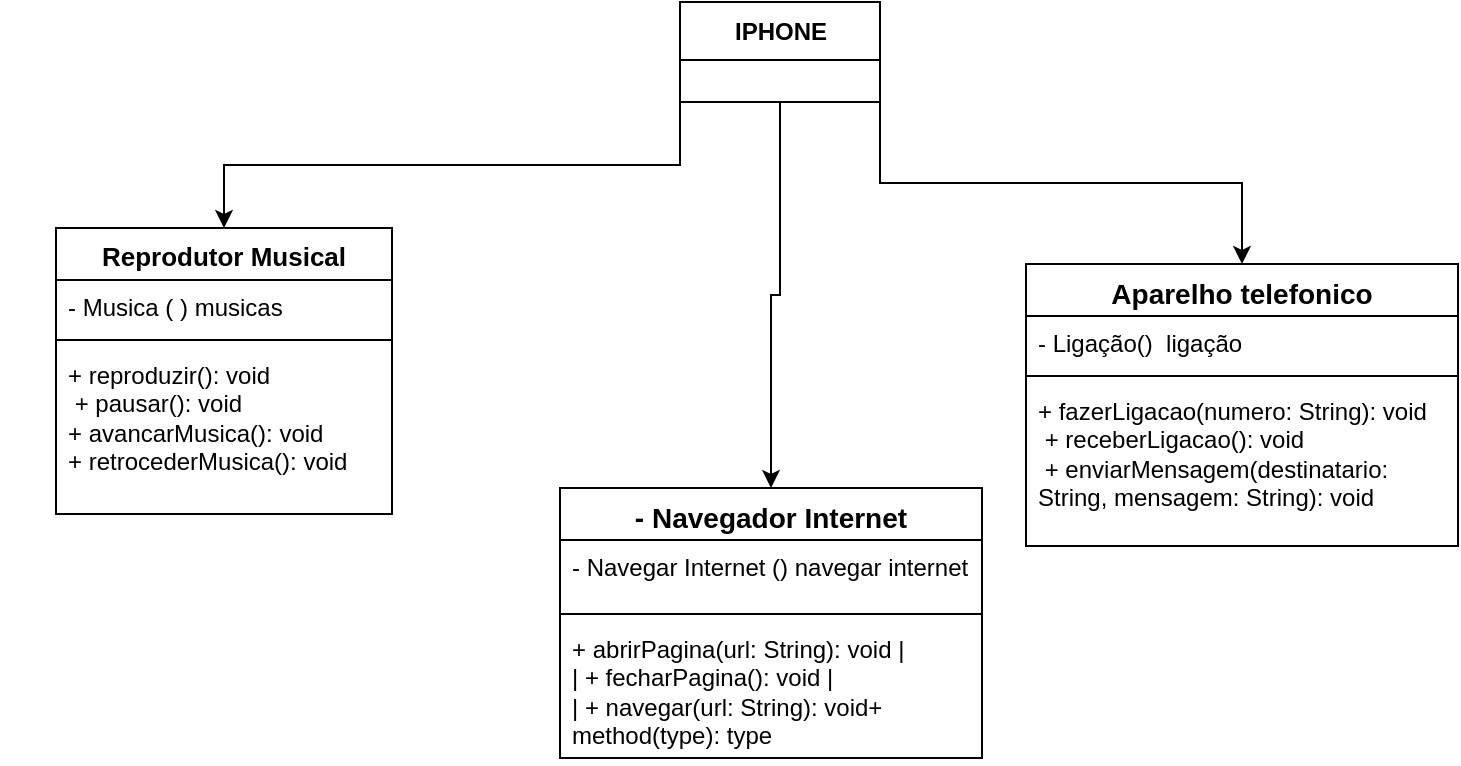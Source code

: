 <mxfile version="22.0.2" type="github">
  <diagram name="Página-1" id="zofWCjiyRGXmV4rFUhg9">
    <mxGraphModel dx="1050" dy="534" grid="0" gridSize="10" guides="1" tooltips="1" connect="1" arrows="1" fold="1" page="1" pageScale="1" pageWidth="827" pageHeight="1169" math="0" shadow="0">
      <root>
        <mxCell id="0" />
        <mxCell id="1" parent="0" />
        <mxCell id="3qsT1xd1iRnbAIYRyJdf-64" value="" style="edgeStyle=none;orthogonalLoop=1;jettySize=auto;html=1;rounded=0;fontFamily=Helvetica;fontSize=12;fontColor=default;" edge="1" parent="1">
          <mxGeometry width="80" relative="1" as="geometry">
            <mxPoint x="53" y="545" as="sourcePoint" />
            <mxPoint x="53" y="545" as="targetPoint" />
            <Array as="points" />
          </mxGeometry>
        </mxCell>
        <mxCell id="3qsT1xd1iRnbAIYRyJdf-92" value="&lt;font style=&quot;font-size: 13px;&quot;&gt;Reprodutor Musical&lt;/font&gt;" style="swimlane;fontStyle=1;align=center;verticalAlign=top;childLayout=stackLayout;horizontal=1;startSize=26;horizontalStack=0;resizeParent=1;resizeParentMax=0;resizeLast=0;collapsible=1;marginBottom=0;whiteSpace=wrap;html=1;strokeColor=default;fontFamily=Helvetica;fontSize=12;fontColor=default;fillColor=default;" vertex="1" parent="1">
          <mxGeometry x="73" y="539" width="168" height="143" as="geometry">
            <mxRectangle x="125" y="608" width="98" height="26" as="alternateBounds" />
          </mxGeometry>
        </mxCell>
        <mxCell id="3qsT1xd1iRnbAIYRyJdf-93" value="- Musica ( ) musicas" style="text;strokeColor=none;fillColor=none;align=left;verticalAlign=top;spacingLeft=4;spacingRight=4;overflow=hidden;rotatable=0;points=[[0,0.5],[1,0.5]];portConstraint=eastwest;whiteSpace=wrap;html=1;fontSize=12;fontFamily=Helvetica;fontColor=default;" vertex="1" parent="3qsT1xd1iRnbAIYRyJdf-92">
          <mxGeometry y="26" width="168" height="26" as="geometry" />
        </mxCell>
        <mxCell id="3qsT1xd1iRnbAIYRyJdf-94" value="" style="line;strokeWidth=1;fillColor=none;align=left;verticalAlign=middle;spacingTop=-1;spacingLeft=3;spacingRight=3;rotatable=0;labelPosition=right;points=[];portConstraint=eastwest;strokeColor=inherit;fontFamily=Helvetica;fontSize=12;fontColor=default;html=1;" vertex="1" parent="3qsT1xd1iRnbAIYRyJdf-92">
          <mxGeometry y="52" width="168" height="8" as="geometry" />
        </mxCell>
        <mxCell id="3qsT1xd1iRnbAIYRyJdf-95" value="+ reproduzir(): void&amp;nbsp;&lt;br&gt;&amp;nbsp;+ pausar(): void&amp;nbsp;&lt;br&gt;+ avancarMusica(): void&amp;nbsp;&lt;br&gt;+ retrocederMusica(): void" style="text;strokeColor=none;fillColor=none;align=left;verticalAlign=top;spacingLeft=4;spacingRight=4;overflow=hidden;rotatable=0;points=[[0,0.5],[1,0.5]];portConstraint=eastwest;whiteSpace=wrap;html=1;fontSize=12;fontFamily=Helvetica;fontColor=default;" vertex="1" parent="3qsT1xd1iRnbAIYRyJdf-92">
          <mxGeometry y="60" width="168" height="83" as="geometry" />
        </mxCell>
        <mxCell id="3qsT1xd1iRnbAIYRyJdf-97" value="&lt;font style=&quot;font-size: 14px;&quot;&gt;Aparelho telefonico&lt;/font&gt;" style="swimlane;fontStyle=1;align=center;verticalAlign=top;childLayout=stackLayout;horizontal=1;startSize=26;horizontalStack=0;resizeParent=1;resizeParentMax=0;resizeLast=0;collapsible=1;marginBottom=0;whiteSpace=wrap;html=1;strokeColor=default;fontFamily=Helvetica;fontSize=12;fontColor=default;fillColor=default;" vertex="1" parent="1">
          <mxGeometry x="558" y="557" width="216" height="141" as="geometry" />
        </mxCell>
        <mxCell id="3qsT1xd1iRnbAIYRyJdf-98" value="- Ligação()&amp;nbsp; ligação" style="text;strokeColor=none;fillColor=none;align=left;verticalAlign=top;spacingLeft=4;spacingRight=4;overflow=hidden;rotatable=0;points=[[0,0.5],[1,0.5]];portConstraint=eastwest;whiteSpace=wrap;html=1;fontSize=12;fontFamily=Helvetica;fontColor=default;" vertex="1" parent="3qsT1xd1iRnbAIYRyJdf-97">
          <mxGeometry y="26" width="216" height="26" as="geometry" />
        </mxCell>
        <mxCell id="3qsT1xd1iRnbAIYRyJdf-99" value="" style="line;strokeWidth=1;fillColor=none;align=left;verticalAlign=middle;spacingTop=-1;spacingLeft=3;spacingRight=3;rotatable=0;labelPosition=right;points=[];portConstraint=eastwest;strokeColor=inherit;fontFamily=Helvetica;fontSize=12;fontColor=default;html=1;" vertex="1" parent="3qsT1xd1iRnbAIYRyJdf-97">
          <mxGeometry y="52" width="216" height="8" as="geometry" />
        </mxCell>
        <mxCell id="3qsT1xd1iRnbAIYRyJdf-100" value="+ fazerLigacao(numero: String): void&amp;nbsp;&lt;br&gt;&amp;nbsp;+ receberLigacao(): void&amp;nbsp;&lt;br&gt;&amp;nbsp;+ enviarMensagem(destinatario: String, mensagem: String): void&amp;nbsp;" style="text;strokeColor=none;fillColor=none;align=left;verticalAlign=top;spacingLeft=4;spacingRight=4;overflow=hidden;rotatable=0;points=[[0,0.5],[1,0.5]];portConstraint=eastwest;whiteSpace=wrap;html=1;fontSize=12;fontFamily=Helvetica;fontColor=default;" vertex="1" parent="3qsT1xd1iRnbAIYRyJdf-97">
          <mxGeometry y="60" width="216" height="81" as="geometry" />
        </mxCell>
        <mxCell id="3qsT1xd1iRnbAIYRyJdf-137" style="edgeStyle=orthogonalEdgeStyle;rounded=0;orthogonalLoop=1;jettySize=auto;html=1;exitX=0;exitY=1;exitDx=0;exitDy=0;fontFamily=Helvetica;fontSize=12;fontColor=default;" edge="1" parent="1" source="3qsT1xd1iRnbAIYRyJdf-133" target="3qsT1xd1iRnbAIYRyJdf-92">
          <mxGeometry relative="1" as="geometry" />
        </mxCell>
        <mxCell id="3qsT1xd1iRnbAIYRyJdf-138" style="edgeStyle=orthogonalEdgeStyle;rounded=0;orthogonalLoop=1;jettySize=auto;html=1;exitX=1;exitY=1;exitDx=0;exitDy=0;entryX=0.5;entryY=0;entryDx=0;entryDy=0;fontFamily=Helvetica;fontSize=12;fontColor=default;" edge="1" parent="1" source="3qsT1xd1iRnbAIYRyJdf-133" target="3qsT1xd1iRnbAIYRyJdf-97">
          <mxGeometry relative="1" as="geometry" />
        </mxCell>
        <mxCell id="3qsT1xd1iRnbAIYRyJdf-143" style="edgeStyle=orthogonalEdgeStyle;rounded=0;orthogonalLoop=1;jettySize=auto;html=1;exitX=0.5;exitY=1;exitDx=0;exitDy=0;fontFamily=Helvetica;fontSize=12;fontColor=default;" edge="1" parent="1" source="3qsT1xd1iRnbAIYRyJdf-133" target="3qsT1xd1iRnbAIYRyJdf-139">
          <mxGeometry relative="1" as="geometry" />
        </mxCell>
        <mxCell id="3qsT1xd1iRnbAIYRyJdf-133" value="&lt;b&gt;IPHONE&lt;/b&gt;" style="swimlane;fontStyle=0;childLayout=stackLayout;horizontal=1;startSize=29;fillColor=#ffffff;horizontalStack=0;resizeParent=1;resizeParentMax=0;resizeLast=0;collapsible=0;marginBottom=0;swimlaneFillColor=#ffffff;strokeColor=default;align=center;verticalAlign=middle;fontFamily=Helvetica;fontSize=12;fontColor=default;html=1;" vertex="1" parent="1">
          <mxGeometry x="385" y="426" width="100" height="50" as="geometry" />
        </mxCell>
        <mxCell id="3qsT1xd1iRnbAIYRyJdf-139" value="&lt;font style=&quot;font-size: 14px;&quot;&gt;- Navegador Internet&lt;/font&gt;" style="swimlane;fontStyle=1;align=center;verticalAlign=top;childLayout=stackLayout;horizontal=1;startSize=26;horizontalStack=0;resizeParent=1;resizeParentMax=0;resizeLast=0;collapsible=1;marginBottom=0;whiteSpace=wrap;html=1;strokeColor=default;fontFamily=Helvetica;fontSize=12;fontColor=default;fillColor=default;" vertex="1" parent="1">
          <mxGeometry x="325" y="669" width="211" height="135" as="geometry" />
        </mxCell>
        <mxCell id="3qsT1xd1iRnbAIYRyJdf-140" value="- Navegar Internet () navegar internet" style="text;strokeColor=none;fillColor=none;align=left;verticalAlign=top;spacingLeft=4;spacingRight=4;overflow=hidden;rotatable=0;points=[[0,0.5],[1,0.5]];portConstraint=eastwest;whiteSpace=wrap;html=1;fontSize=12;fontFamily=Helvetica;fontColor=default;" vertex="1" parent="3qsT1xd1iRnbAIYRyJdf-139">
          <mxGeometry y="26" width="211" height="33" as="geometry" />
        </mxCell>
        <mxCell id="3qsT1xd1iRnbAIYRyJdf-141" value="" style="line;strokeWidth=1;fillColor=none;align=left;verticalAlign=middle;spacingTop=-1;spacingLeft=3;spacingRight=3;rotatable=0;labelPosition=right;points=[];portConstraint=eastwest;strokeColor=inherit;fontFamily=Helvetica;fontSize=12;fontColor=default;html=1;" vertex="1" parent="3qsT1xd1iRnbAIYRyJdf-139">
          <mxGeometry y="59" width="211" height="8" as="geometry" />
        </mxCell>
        <mxCell id="3qsT1xd1iRnbAIYRyJdf-142" value="+ abrirPagina(url: String): void |&lt;br/&gt;| + fecharPagina(): void          |&lt;br/&gt;| + navegar(url: String): void+ method(type): type" style="text;strokeColor=none;fillColor=none;align=left;verticalAlign=top;spacingLeft=4;spacingRight=4;overflow=hidden;rotatable=0;points=[[0,0.5],[1,0.5]];portConstraint=eastwest;whiteSpace=wrap;html=1;fontSize=12;fontFamily=Helvetica;fontColor=default;" vertex="1" parent="3qsT1xd1iRnbAIYRyJdf-139">
          <mxGeometry y="67" width="211" height="68" as="geometry" />
        </mxCell>
      </root>
    </mxGraphModel>
  </diagram>
</mxfile>

